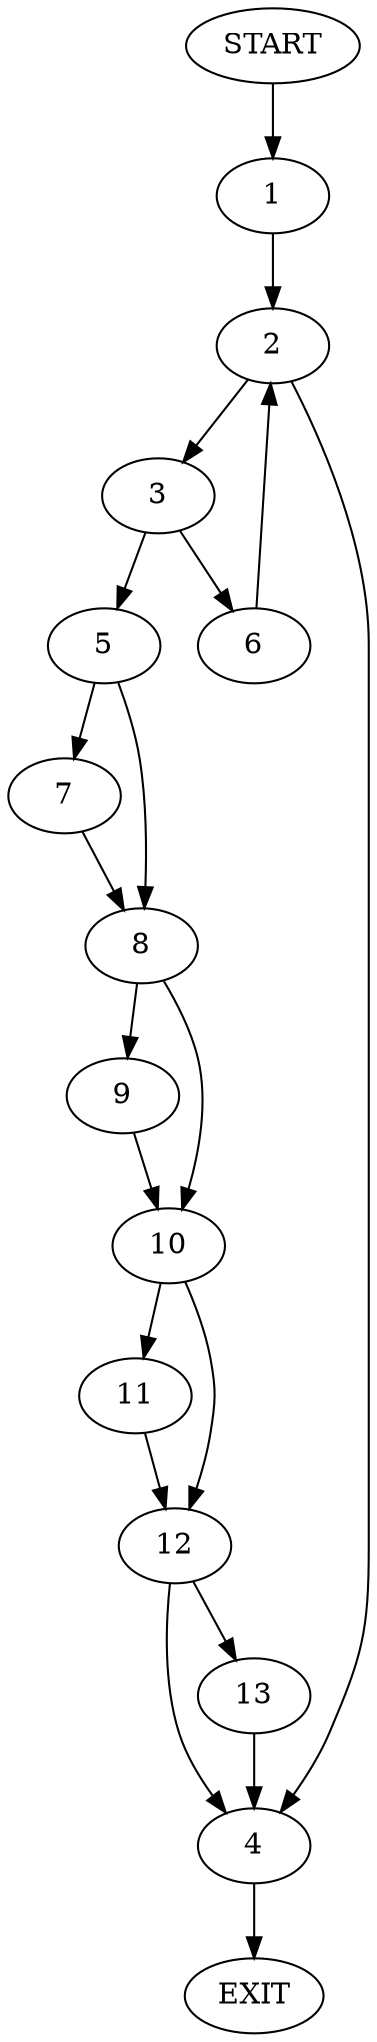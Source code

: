 digraph {
0 [label="START"]
14 [label="EXIT"]
0 -> 1
1 -> 2
2 -> 3
2 -> 4
4 -> 14
3 -> 5
3 -> 6
5 -> 7
5 -> 8
6 -> 2
7 -> 8
8 -> 9
8 -> 10
9 -> 10
10 -> 11
10 -> 12
12 -> 4
12 -> 13
11 -> 12
13 -> 4
}
